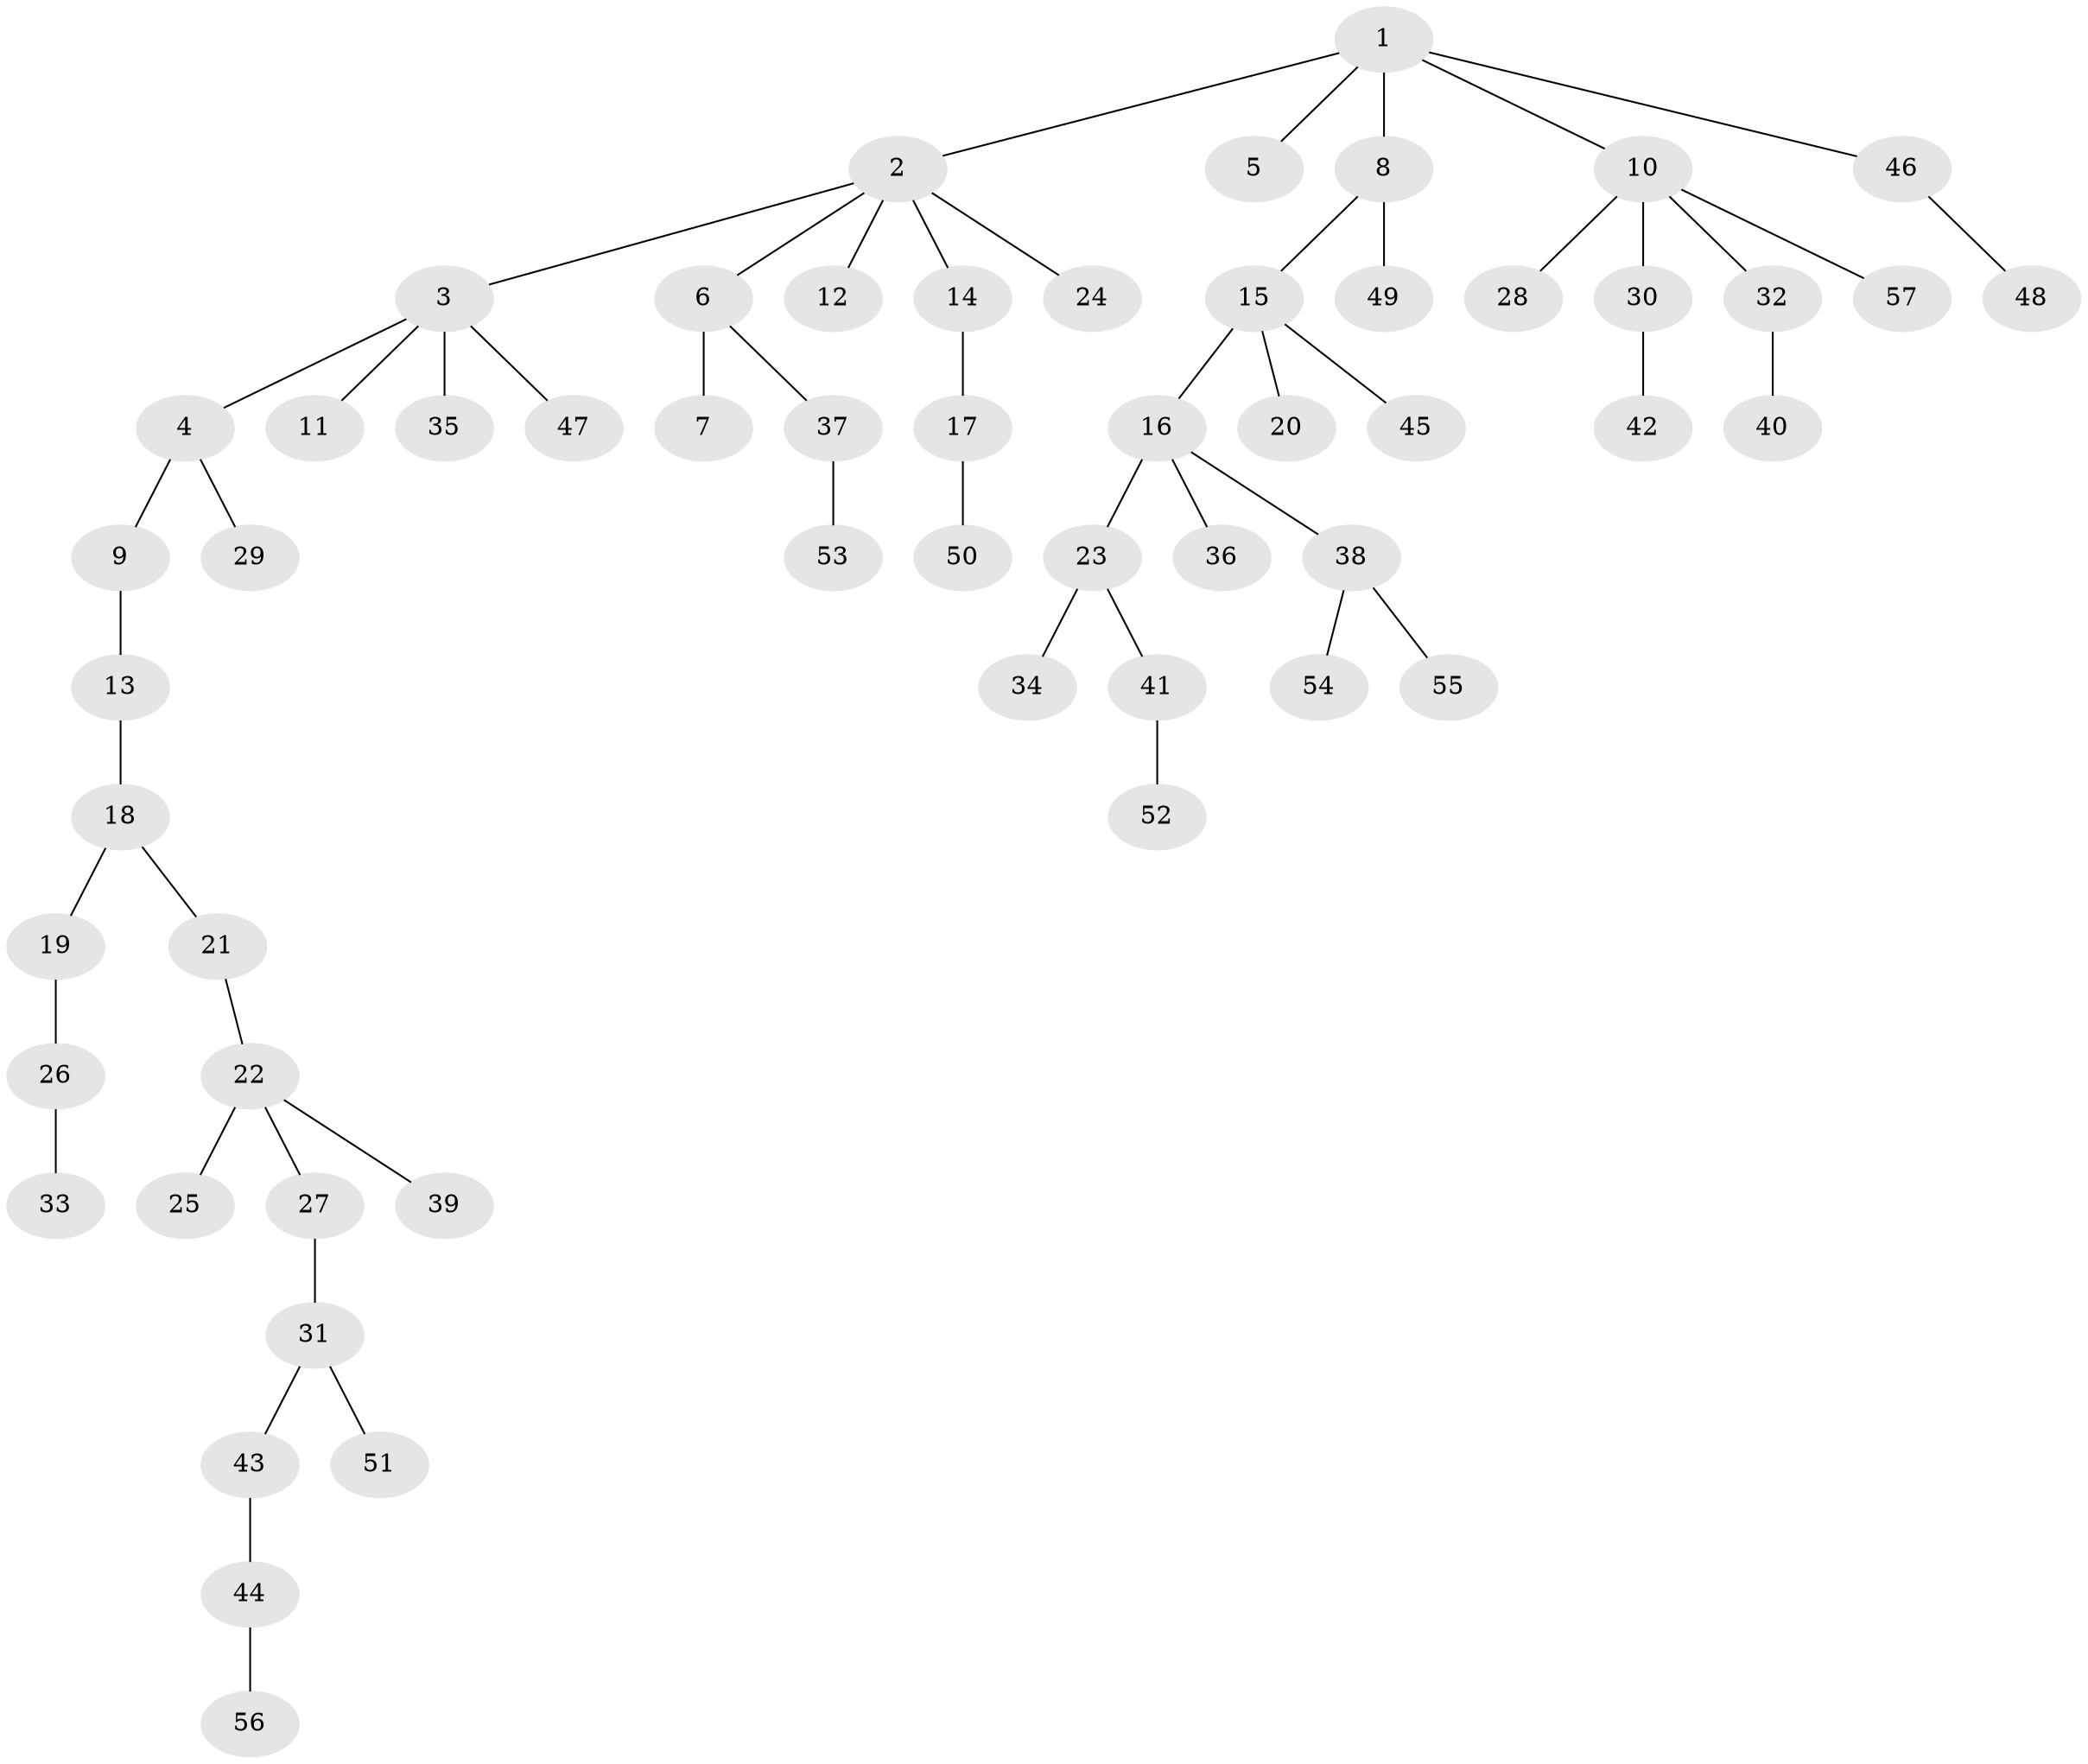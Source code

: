 // coarse degree distribution, {4: 0.07692307692307693, 6: 0.07692307692307693, 2: 0.1794871794871795, 1: 0.5897435897435898, 3: 0.07692307692307693}
// Generated by graph-tools (version 1.1) at 2025/24/03/03/25 07:24:05]
// undirected, 57 vertices, 56 edges
graph export_dot {
graph [start="1"]
  node [color=gray90,style=filled];
  1;
  2;
  3;
  4;
  5;
  6;
  7;
  8;
  9;
  10;
  11;
  12;
  13;
  14;
  15;
  16;
  17;
  18;
  19;
  20;
  21;
  22;
  23;
  24;
  25;
  26;
  27;
  28;
  29;
  30;
  31;
  32;
  33;
  34;
  35;
  36;
  37;
  38;
  39;
  40;
  41;
  42;
  43;
  44;
  45;
  46;
  47;
  48;
  49;
  50;
  51;
  52;
  53;
  54;
  55;
  56;
  57;
  1 -- 2;
  1 -- 5;
  1 -- 8;
  1 -- 10;
  1 -- 46;
  2 -- 3;
  2 -- 6;
  2 -- 12;
  2 -- 14;
  2 -- 24;
  3 -- 4;
  3 -- 11;
  3 -- 35;
  3 -- 47;
  4 -- 9;
  4 -- 29;
  6 -- 7;
  6 -- 37;
  8 -- 15;
  8 -- 49;
  9 -- 13;
  10 -- 28;
  10 -- 30;
  10 -- 32;
  10 -- 57;
  13 -- 18;
  14 -- 17;
  15 -- 16;
  15 -- 20;
  15 -- 45;
  16 -- 23;
  16 -- 36;
  16 -- 38;
  17 -- 50;
  18 -- 19;
  18 -- 21;
  19 -- 26;
  21 -- 22;
  22 -- 25;
  22 -- 27;
  22 -- 39;
  23 -- 34;
  23 -- 41;
  26 -- 33;
  27 -- 31;
  30 -- 42;
  31 -- 43;
  31 -- 51;
  32 -- 40;
  37 -- 53;
  38 -- 54;
  38 -- 55;
  41 -- 52;
  43 -- 44;
  44 -- 56;
  46 -- 48;
}
